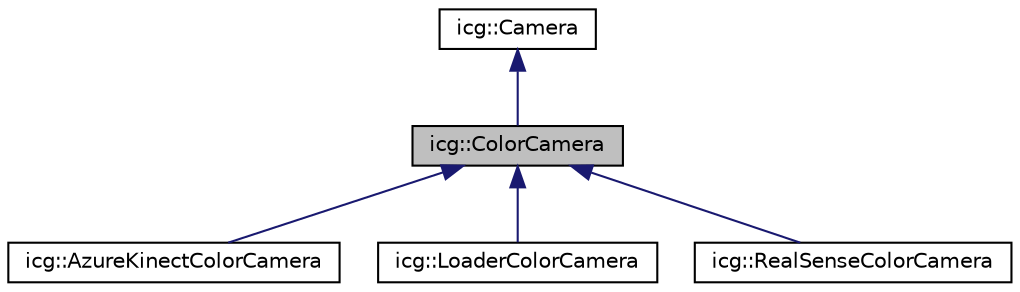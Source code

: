 digraph "icg::ColorCamera"
{
 // LATEX_PDF_SIZE
  edge [fontname="Helvetica",fontsize="10",labelfontname="Helvetica",labelfontsize="10"];
  node [fontname="Helvetica",fontsize="10",shape=record];
  Node1 [label="icg::ColorCamera",height=0.2,width=0.4,color="black", fillcolor="grey75", style="filled", fontcolor="black",tooltip="Abstract Camera class that defines a color camera."];
  Node2 -> Node1 [dir="back",color="midnightblue",fontsize="10",style="solid",fontname="Helvetica"];
  Node2 [label="icg::Camera",height=0.2,width=0.4,color="black", fillcolor="white", style="filled",URL="$classicg_1_1Camera.html",tooltip="Abstract class that provides images to other components and contains intrinsics as well as the pose o..."];
  Node1 -> Node3 [dir="back",color="midnightblue",fontsize="10",style="solid",fontname="Helvetica"];
  Node3 [label="icg::AzureKinectColorCamera",height=0.2,width=0.4,color="black", fillcolor="white", style="filled",URL="$classicg_1_1AzureKinectColorCamera.html",tooltip="Camera that allows getting color images from an AzureKinect camera."];
  Node1 -> Node4 [dir="back",color="midnightblue",fontsize="10",style="solid",fontname="Helvetica"];
  Node4 [label="icg::LoaderColorCamera",height=0.2,width=0.4,color="black", fillcolor="white", style="filled",URL="$classicg_1_1LoaderColorCamera.html",tooltip="Camera that allows loading color images from a directory."];
  Node1 -> Node5 [dir="back",color="midnightblue",fontsize="10",style="solid",fontname="Helvetica"];
  Node5 [label="icg::RealSenseColorCamera",height=0.2,width=0.4,color="black", fillcolor="white", style="filled",URL="$classicg_1_1RealSenseColorCamera.html",tooltip="Camera that allows getting color images from a RealSense camera."];
}
